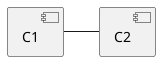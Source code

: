 @startuml
component C1
component C2
component C3
component C4
interface i1

C1 - C2

remove @unlinked
@enduml